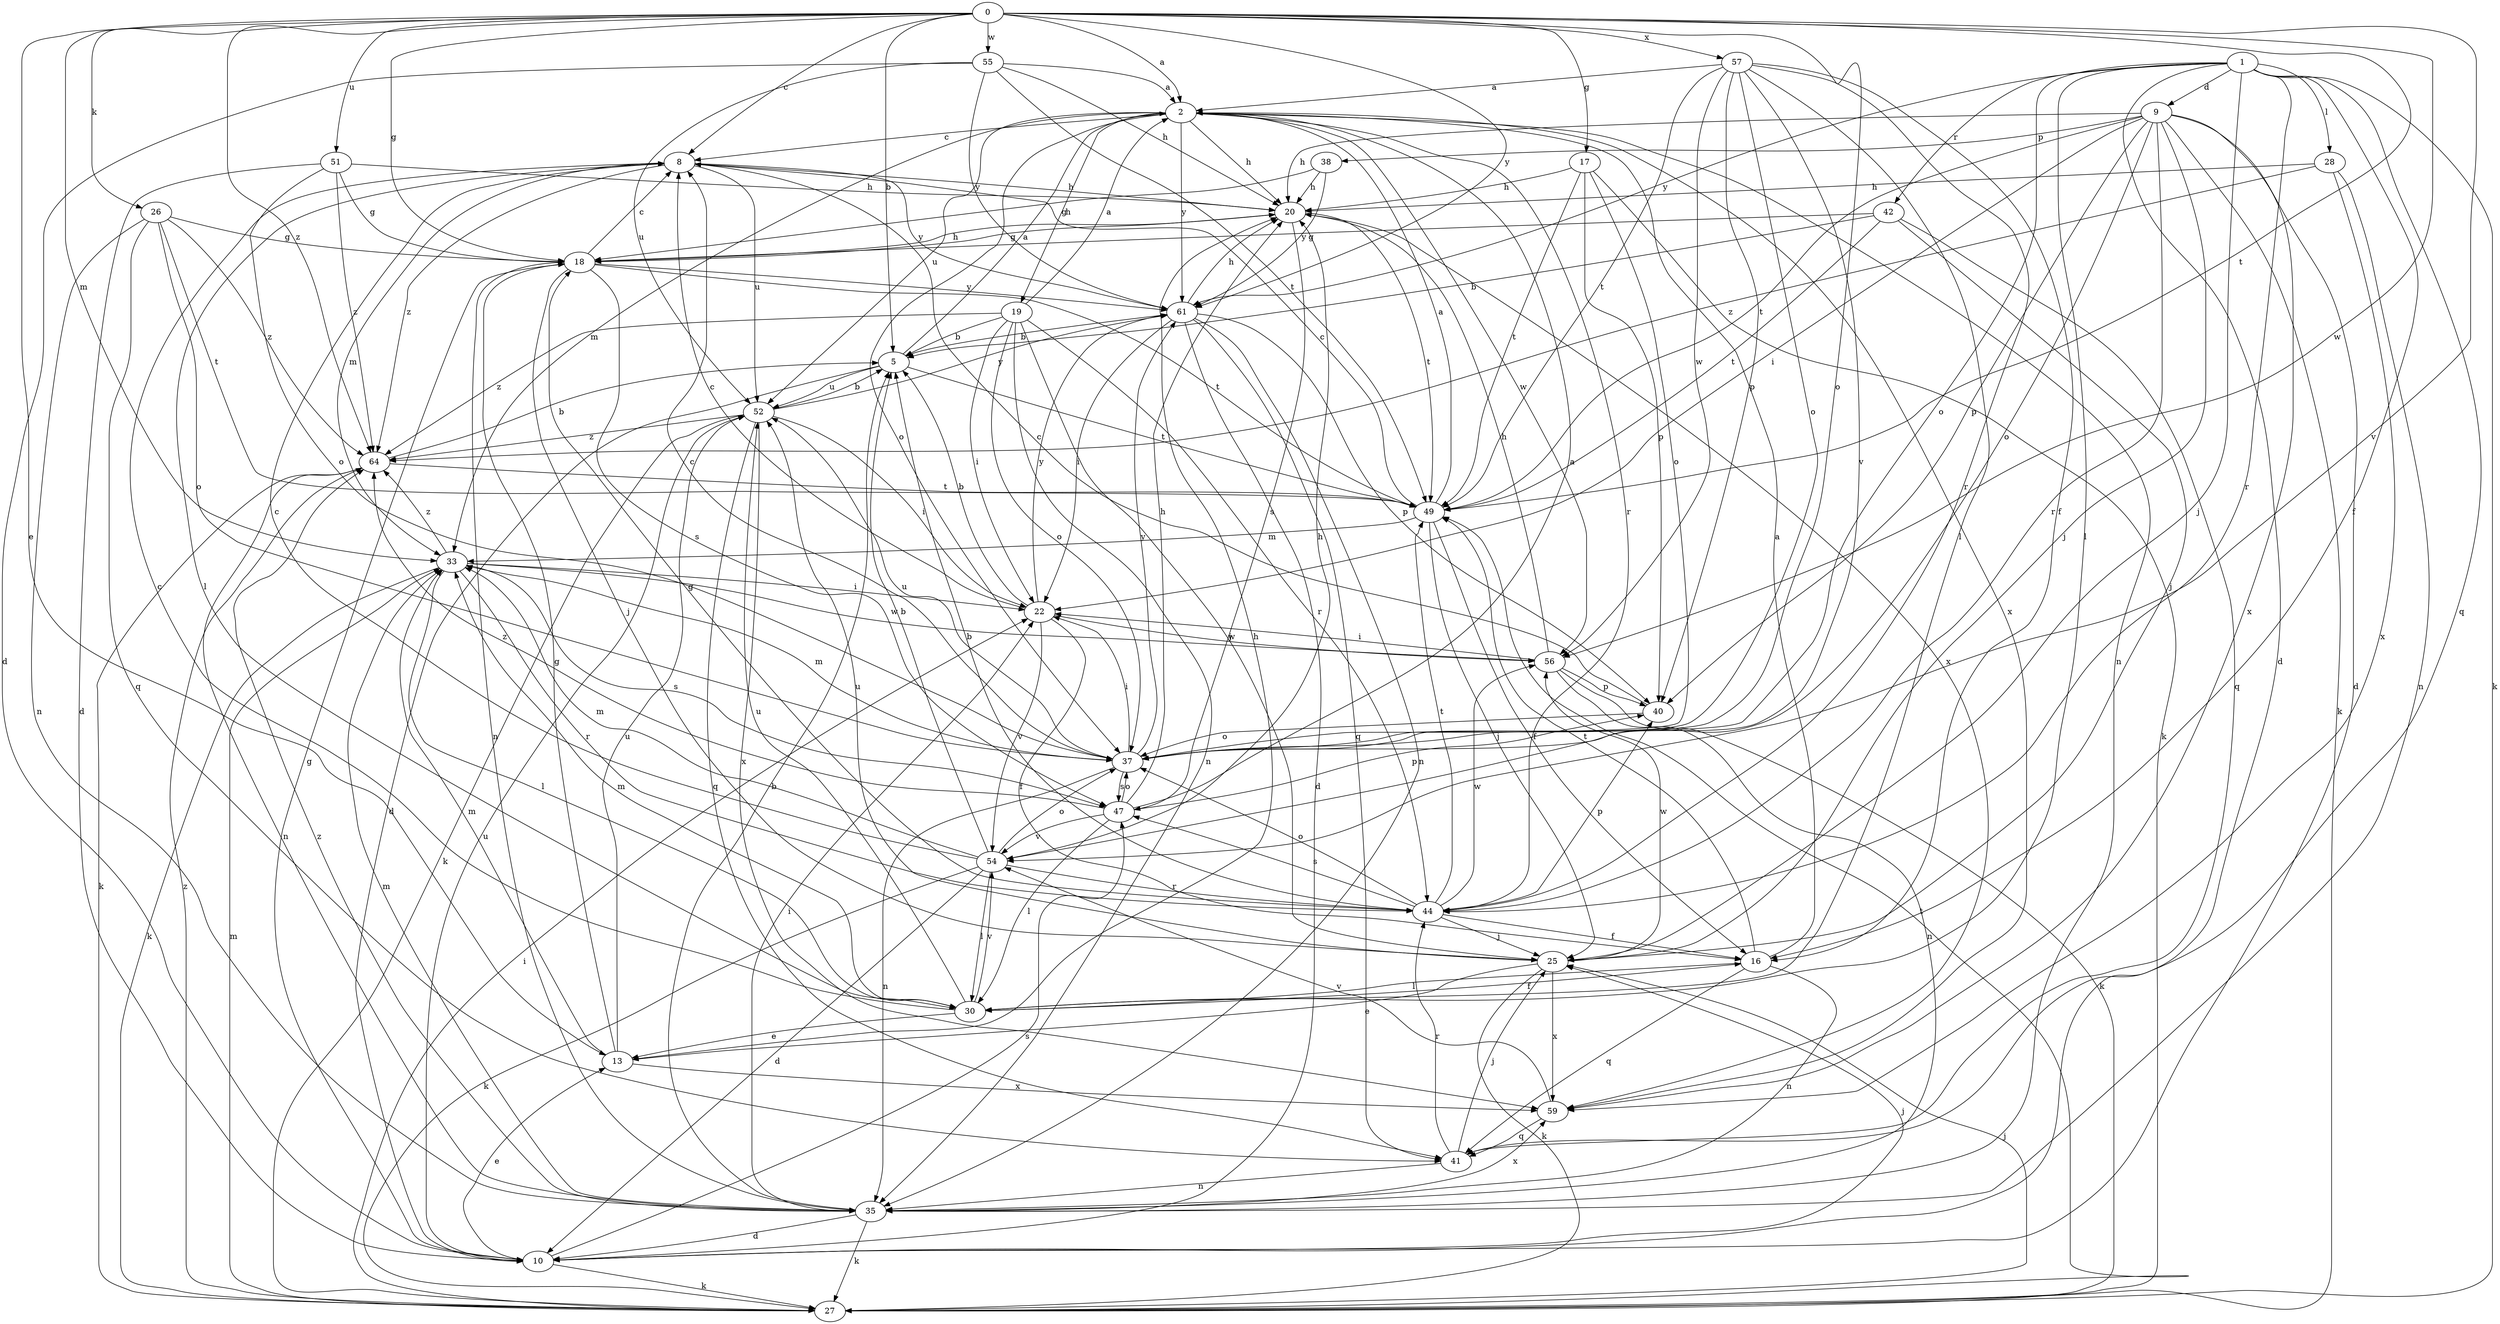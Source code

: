 strict digraph  {
0;
1;
2;
5;
8;
9;
10;
13;
16;
17;
18;
19;
20;
22;
25;
26;
27;
28;
30;
33;
35;
37;
38;
40;
41;
42;
44;
47;
49;
51;
52;
54;
55;
56;
57;
59;
61;
64;
0 -> 2  [label=a];
0 -> 5  [label=b];
0 -> 8  [label=c];
0 -> 13  [label=e];
0 -> 17  [label=g];
0 -> 18  [label=g];
0 -> 26  [label=k];
0 -> 33  [label=m];
0 -> 37  [label=o];
0 -> 49  [label=t];
0 -> 51  [label=u];
0 -> 54  [label=v];
0 -> 55  [label=w];
0 -> 56  [label=w];
0 -> 57  [label=x];
0 -> 61  [label=y];
0 -> 64  [label=z];
1 -> 9  [label=d];
1 -> 10  [label=d];
1 -> 16  [label=f];
1 -> 25  [label=j];
1 -> 27  [label=k];
1 -> 28  [label=l];
1 -> 30  [label=l];
1 -> 37  [label=o];
1 -> 41  [label=q];
1 -> 42  [label=r];
1 -> 44  [label=r];
1 -> 61  [label=y];
2 -> 8  [label=c];
2 -> 19  [label=h];
2 -> 20  [label=h];
2 -> 33  [label=m];
2 -> 35  [label=n];
2 -> 37  [label=o];
2 -> 44  [label=r];
2 -> 52  [label=u];
2 -> 56  [label=w];
2 -> 59  [label=x];
2 -> 61  [label=y];
5 -> 2  [label=a];
5 -> 10  [label=d];
5 -> 49  [label=t];
5 -> 52  [label=u];
8 -> 20  [label=h];
8 -> 30  [label=l];
8 -> 33  [label=m];
8 -> 52  [label=u];
8 -> 61  [label=y];
8 -> 64  [label=z];
9 -> 10  [label=d];
9 -> 20  [label=h];
9 -> 22  [label=i];
9 -> 25  [label=j];
9 -> 27  [label=k];
9 -> 37  [label=o];
9 -> 38  [label=p];
9 -> 40  [label=p];
9 -> 44  [label=r];
9 -> 49  [label=t];
9 -> 59  [label=x];
10 -> 13  [label=e];
10 -> 18  [label=g];
10 -> 25  [label=j];
10 -> 27  [label=k];
10 -> 47  [label=s];
10 -> 52  [label=u];
13 -> 18  [label=g];
13 -> 20  [label=h];
13 -> 33  [label=m];
13 -> 52  [label=u];
13 -> 59  [label=x];
16 -> 2  [label=a];
16 -> 30  [label=l];
16 -> 35  [label=n];
16 -> 41  [label=q];
16 -> 49  [label=t];
17 -> 20  [label=h];
17 -> 27  [label=k];
17 -> 37  [label=o];
17 -> 40  [label=p];
17 -> 49  [label=t];
18 -> 8  [label=c];
18 -> 20  [label=h];
18 -> 25  [label=j];
18 -> 35  [label=n];
18 -> 47  [label=s];
18 -> 49  [label=t];
18 -> 61  [label=y];
19 -> 2  [label=a];
19 -> 5  [label=b];
19 -> 22  [label=i];
19 -> 25  [label=j];
19 -> 35  [label=n];
19 -> 37  [label=o];
19 -> 44  [label=r];
19 -> 64  [label=z];
20 -> 18  [label=g];
20 -> 47  [label=s];
20 -> 49  [label=t];
20 -> 59  [label=x];
22 -> 5  [label=b];
22 -> 8  [label=c];
22 -> 16  [label=f];
22 -> 54  [label=v];
22 -> 56  [label=w];
22 -> 61  [label=y];
25 -> 13  [label=e];
25 -> 27  [label=k];
25 -> 52  [label=u];
25 -> 56  [label=w];
25 -> 59  [label=x];
26 -> 18  [label=g];
26 -> 35  [label=n];
26 -> 37  [label=o];
26 -> 41  [label=q];
26 -> 49  [label=t];
26 -> 64  [label=z];
27 -> 22  [label=i];
27 -> 25  [label=j];
27 -> 33  [label=m];
27 -> 49  [label=t];
27 -> 64  [label=z];
28 -> 20  [label=h];
28 -> 35  [label=n];
28 -> 59  [label=x];
28 -> 64  [label=z];
30 -> 8  [label=c];
30 -> 13  [label=e];
30 -> 16  [label=f];
30 -> 33  [label=m];
30 -> 52  [label=u];
30 -> 54  [label=v];
33 -> 22  [label=i];
33 -> 27  [label=k];
33 -> 30  [label=l];
33 -> 44  [label=r];
33 -> 47  [label=s];
33 -> 56  [label=w];
33 -> 64  [label=z];
35 -> 5  [label=b];
35 -> 10  [label=d];
35 -> 22  [label=i];
35 -> 27  [label=k];
35 -> 33  [label=m];
35 -> 59  [label=x];
35 -> 64  [label=z];
37 -> 8  [label=c];
37 -> 22  [label=i];
37 -> 33  [label=m];
37 -> 35  [label=n];
37 -> 47  [label=s];
37 -> 52  [label=u];
37 -> 61  [label=y];
38 -> 18  [label=g];
38 -> 20  [label=h];
38 -> 61  [label=y];
40 -> 8  [label=c];
40 -> 37  [label=o];
41 -> 25  [label=j];
41 -> 35  [label=n];
41 -> 44  [label=r];
42 -> 5  [label=b];
42 -> 18  [label=g];
42 -> 25  [label=j];
42 -> 41  [label=q];
42 -> 49  [label=t];
44 -> 5  [label=b];
44 -> 16  [label=f];
44 -> 18  [label=g];
44 -> 25  [label=j];
44 -> 37  [label=o];
44 -> 40  [label=p];
44 -> 47  [label=s];
44 -> 49  [label=t];
44 -> 56  [label=w];
47 -> 2  [label=a];
47 -> 20  [label=h];
47 -> 30  [label=l];
47 -> 37  [label=o];
47 -> 40  [label=p];
47 -> 54  [label=v];
47 -> 64  [label=z];
49 -> 2  [label=a];
49 -> 8  [label=c];
49 -> 16  [label=f];
49 -> 25  [label=j];
49 -> 33  [label=m];
51 -> 10  [label=d];
51 -> 18  [label=g];
51 -> 20  [label=h];
51 -> 37  [label=o];
51 -> 64  [label=z];
52 -> 5  [label=b];
52 -> 22  [label=i];
52 -> 27  [label=k];
52 -> 41  [label=q];
52 -> 59  [label=x];
52 -> 61  [label=y];
52 -> 64  [label=z];
54 -> 5  [label=b];
54 -> 8  [label=c];
54 -> 10  [label=d];
54 -> 20  [label=h];
54 -> 27  [label=k];
54 -> 30  [label=l];
54 -> 33  [label=m];
54 -> 37  [label=o];
54 -> 44  [label=r];
55 -> 2  [label=a];
55 -> 10  [label=d];
55 -> 20  [label=h];
55 -> 49  [label=t];
55 -> 52  [label=u];
55 -> 61  [label=y];
56 -> 20  [label=h];
56 -> 22  [label=i];
56 -> 27  [label=k];
56 -> 35  [label=n];
56 -> 40  [label=p];
57 -> 2  [label=a];
57 -> 16  [label=f];
57 -> 30  [label=l];
57 -> 37  [label=o];
57 -> 40  [label=p];
57 -> 44  [label=r];
57 -> 49  [label=t];
57 -> 54  [label=v];
57 -> 56  [label=w];
59 -> 41  [label=q];
59 -> 54  [label=v];
61 -> 5  [label=b];
61 -> 10  [label=d];
61 -> 20  [label=h];
61 -> 22  [label=i];
61 -> 35  [label=n];
61 -> 40  [label=p];
61 -> 41  [label=q];
64 -> 5  [label=b];
64 -> 27  [label=k];
64 -> 35  [label=n];
64 -> 49  [label=t];
}
